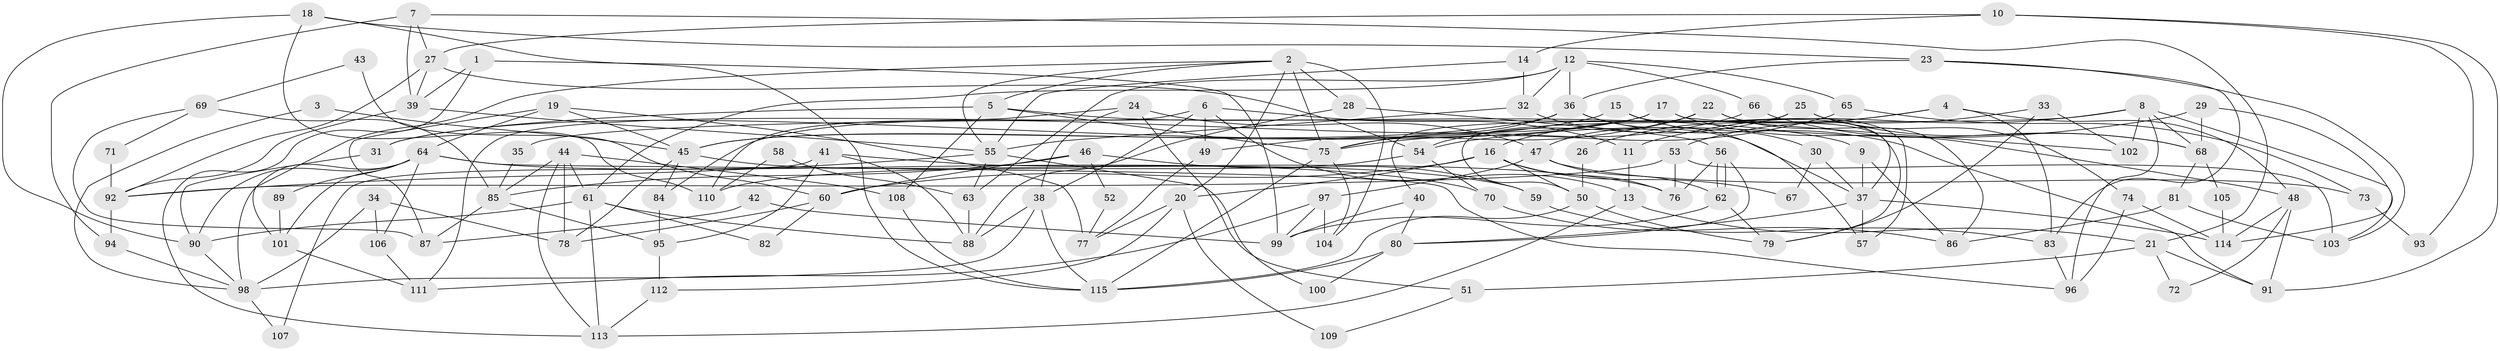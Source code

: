 // coarse degree distribution, {8: 0.10344827586206896, 3: 0.1724137931034483, 5: 0.1206896551724138, 9: 0.08620689655172414, 10: 0.017241379310344827, 2: 0.08620689655172414, 4: 0.06896551724137931, 6: 0.27586206896551724, 7: 0.05172413793103448, 11: 0.017241379310344827}
// Generated by graph-tools (version 1.1) at 2025/48/03/06/25 01:48:57]
// undirected, 115 vertices, 230 edges
graph export_dot {
graph [start="1"]
  node [color=gray90,style=filled];
  1;
  2;
  3;
  4;
  5;
  6;
  7;
  8;
  9;
  10;
  11;
  12;
  13;
  14;
  15;
  16;
  17;
  18;
  19;
  20;
  21;
  22;
  23;
  24;
  25;
  26;
  27;
  28;
  29;
  30;
  31;
  32;
  33;
  34;
  35;
  36;
  37;
  38;
  39;
  40;
  41;
  42;
  43;
  44;
  45;
  46;
  47;
  48;
  49;
  50;
  51;
  52;
  53;
  54;
  55;
  56;
  57;
  58;
  59;
  60;
  61;
  62;
  63;
  64;
  65;
  66;
  67;
  68;
  69;
  70;
  71;
  72;
  73;
  74;
  75;
  76;
  77;
  78;
  79;
  80;
  81;
  82;
  83;
  84;
  85;
  86;
  87;
  88;
  89;
  90;
  91;
  92;
  93;
  94;
  95;
  96;
  97;
  98;
  99;
  100;
  101;
  102;
  103;
  104;
  105;
  106;
  107;
  108;
  109;
  110;
  111;
  112;
  113;
  114;
  115;
  1 -- 113;
  1 -- 39;
  1 -- 99;
  2 -- 104;
  2 -- 20;
  2 -- 5;
  2 -- 28;
  2 -- 55;
  2 -- 75;
  2 -- 101;
  3 -- 98;
  3 -- 45;
  4 -- 16;
  4 -- 83;
  4 -- 26;
  4 -- 48;
  5 -- 75;
  5 -- 9;
  5 -- 31;
  5 -- 108;
  6 -- 38;
  6 -- 13;
  6 -- 11;
  6 -- 49;
  6 -- 111;
  7 -- 39;
  7 -- 27;
  7 -- 21;
  7 -- 94;
  8 -- 103;
  8 -- 102;
  8 -- 11;
  8 -- 35;
  8 -- 68;
  8 -- 96;
  9 -- 37;
  9 -- 86;
  10 -- 91;
  10 -- 27;
  10 -- 14;
  10 -- 93;
  11 -- 13;
  12 -- 61;
  12 -- 66;
  12 -- 32;
  12 -- 36;
  12 -- 63;
  12 -- 65;
  13 -- 21;
  13 -- 113;
  14 -- 32;
  14 -- 55;
  15 -- 57;
  15 -- 31;
  15 -- 30;
  15 -- 79;
  16 -- 76;
  16 -- 50;
  16 -- 20;
  16 -- 60;
  16 -- 67;
  17 -- 48;
  17 -- 84;
  17 -- 45;
  17 -- 102;
  18 -- 115;
  18 -- 90;
  18 -- 23;
  18 -- 110;
  19 -- 45;
  19 -- 64;
  19 -- 77;
  19 -- 87;
  20 -- 77;
  20 -- 109;
  20 -- 112;
  21 -- 91;
  21 -- 51;
  21 -- 72;
  22 -- 86;
  22 -- 37;
  22 -- 47;
  22 -- 49;
  23 -- 36;
  23 -- 83;
  23 -- 103;
  24 -- 38;
  24 -- 47;
  24 -- 51;
  24 -- 110;
  25 -- 74;
  25 -- 50;
  25 -- 40;
  25 -- 54;
  25 -- 68;
  26 -- 50;
  27 -- 92;
  27 -- 54;
  27 -- 39;
  28 -- 56;
  28 -- 88;
  29 -- 54;
  29 -- 68;
  29 -- 114;
  30 -- 37;
  30 -- 67;
  31 -- 90;
  32 -- 55;
  32 -- 37;
  33 -- 53;
  33 -- 79;
  33 -- 102;
  34 -- 106;
  34 -- 98;
  34 -- 78;
  35 -- 85;
  36 -- 45;
  36 -- 57;
  36 -- 75;
  36 -- 91;
  37 -- 80;
  37 -- 57;
  37 -- 114;
  38 -- 88;
  38 -- 115;
  38 -- 98;
  39 -- 55;
  39 -- 92;
  40 -- 99;
  40 -- 80;
  41 -- 76;
  41 -- 88;
  41 -- 95;
  41 -- 107;
  42 -- 99;
  42 -- 87;
  43 -- 69;
  43 -- 60;
  44 -- 78;
  44 -- 113;
  44 -- 61;
  44 -- 85;
  44 -- 108;
  45 -- 78;
  45 -- 59;
  45 -- 84;
  46 -- 85;
  46 -- 59;
  46 -- 52;
  46 -- 60;
  47 -- 62;
  47 -- 73;
  47 -- 97;
  48 -- 114;
  48 -- 72;
  48 -- 91;
  49 -- 77;
  50 -- 79;
  50 -- 115;
  51 -- 109;
  52 -- 77;
  53 -- 103;
  53 -- 92;
  53 -- 76;
  54 -- 110;
  54 -- 70;
  55 -- 63;
  55 -- 92;
  55 -- 100;
  56 -- 62;
  56 -- 62;
  56 -- 80;
  56 -- 76;
  58 -- 63;
  58 -- 110;
  59 -- 83;
  60 -- 78;
  60 -- 82;
  61 -- 88;
  61 -- 82;
  61 -- 90;
  61 -- 113;
  62 -- 99;
  62 -- 79;
  63 -- 88;
  64 -- 98;
  64 -- 90;
  64 -- 70;
  64 -- 89;
  64 -- 96;
  64 -- 101;
  64 -- 106;
  65 -- 75;
  65 -- 73;
  66 -- 68;
  66 -- 75;
  68 -- 81;
  68 -- 105;
  69 -- 87;
  69 -- 85;
  69 -- 71;
  70 -- 86;
  71 -- 92;
  73 -- 93;
  74 -- 114;
  74 -- 96;
  75 -- 104;
  75 -- 115;
  80 -- 115;
  80 -- 100;
  81 -- 86;
  81 -- 103;
  83 -- 96;
  84 -- 95;
  85 -- 95;
  85 -- 87;
  89 -- 101;
  90 -- 98;
  92 -- 94;
  94 -- 98;
  95 -- 112;
  97 -- 111;
  97 -- 99;
  97 -- 104;
  98 -- 107;
  101 -- 111;
  105 -- 114;
  106 -- 111;
  108 -- 115;
  112 -- 113;
}
